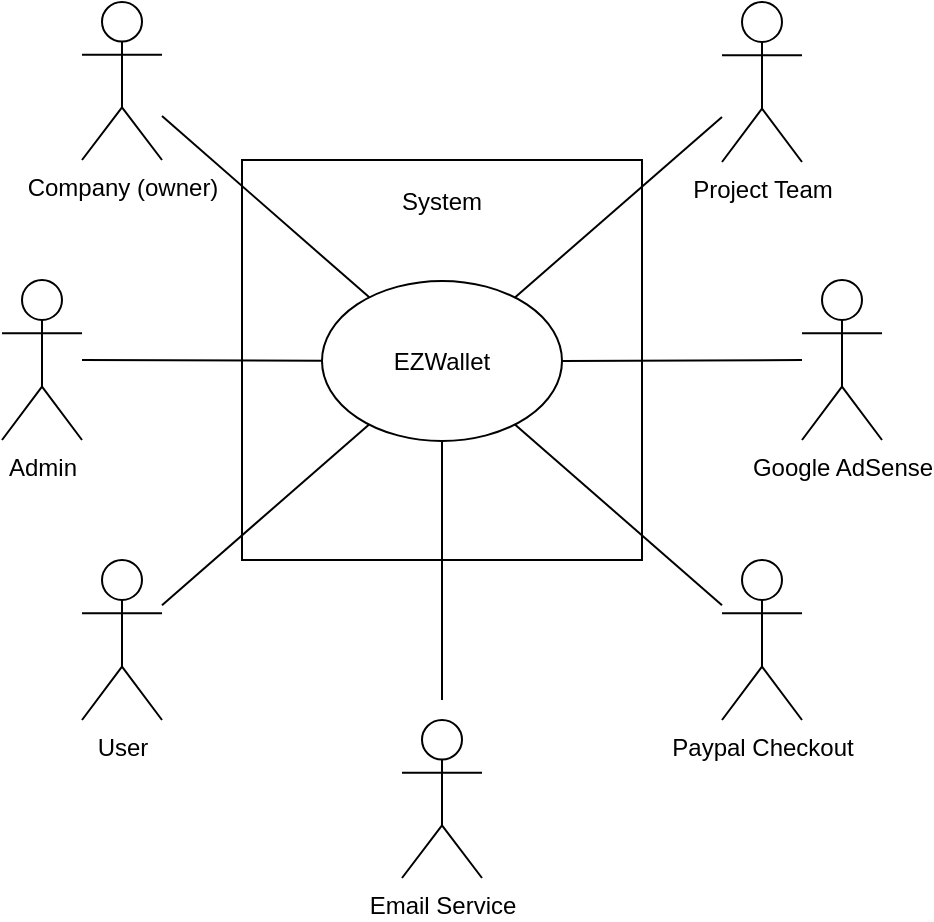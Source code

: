 <mxfile version="21.2.3" type="device">
  <diagram name="Page-1" id="JkOY-Y6atQ1Dks83tEjW">
    <mxGraphModel dx="1562" dy="846" grid="1" gridSize="10" guides="1" tooltips="1" connect="1" arrows="1" fold="1" page="1" pageScale="1" pageWidth="850" pageHeight="1100" math="0" shadow="0">
      <root>
        <mxCell id="0" />
        <mxCell id="1" parent="0" />
        <mxCell id="MQnFgObsQuoQ8b0RTGbP-24" value="" style="rounded=0;whiteSpace=wrap;html=1;" parent="1" vertex="1">
          <mxGeometry x="360" y="360" width="200" height="200" as="geometry" />
        </mxCell>
        <mxCell id="MQnFgObsQuoQ8b0RTGbP-5" value="EZWallet" style="ellipse;whiteSpace=wrap;html=1;" parent="1" vertex="1">
          <mxGeometry x="400" y="420.5" width="120" height="80" as="geometry" />
        </mxCell>
        <mxCell id="MQnFgObsQuoQ8b0RTGbP-8" value="User" style="shape=umlActor;verticalLabelPosition=bottom;verticalAlign=top;html=1;outlineConnect=0;" parent="1" vertex="1">
          <mxGeometry x="280" y="560" width="40" height="80" as="geometry" />
        </mxCell>
        <mxCell id="MQnFgObsQuoQ8b0RTGbP-13" value="Project Team" style="shape=umlActor;verticalLabelPosition=bottom;verticalAlign=top;html=1;outlineConnect=0;" parent="1" vertex="1">
          <mxGeometry x="600" y="281" width="40" height="80" as="geometry" />
        </mxCell>
        <mxCell id="MQnFgObsQuoQ8b0RTGbP-15" value="Company (owner)" style="shape=umlActor;verticalLabelPosition=bottom;verticalAlign=top;html=1;outlineConnect=0;" parent="1" vertex="1">
          <mxGeometry x="280" y="281" width="40" height="79" as="geometry" />
        </mxCell>
        <mxCell id="MQnFgObsQuoQ8b0RTGbP-25" value="System" style="text;html=1;strokeColor=none;fillColor=none;align=center;verticalAlign=middle;whiteSpace=wrap;rounded=0;" parent="1" vertex="1">
          <mxGeometry x="420" y="360" width="80" height="41" as="geometry" />
        </mxCell>
        <mxCell id="MQnFgObsQuoQ8b0RTGbP-28" value="" style="endArrow=none;html=1;rounded=0;" parent="1" source="MQnFgObsQuoQ8b0RTGbP-5" target="MQnFgObsQuoQ8b0RTGbP-8" edge="1">
          <mxGeometry width="50" height="50" relative="1" as="geometry">
            <mxPoint x="220" y="370" as="sourcePoint" />
            <mxPoint x="360" y="320" as="targetPoint" />
          </mxGeometry>
        </mxCell>
        <mxCell id="MQnFgObsQuoQ8b0RTGbP-30" value="" style="endArrow=none;html=1;rounded=0;" parent="1" source="MQnFgObsQuoQ8b0RTGbP-5" target="MQnFgObsQuoQ8b0RTGbP-15" edge="1">
          <mxGeometry width="50" height="50" relative="1" as="geometry">
            <mxPoint x="550" y="360" as="sourcePoint" />
            <mxPoint x="580" y="280" as="targetPoint" />
          </mxGeometry>
        </mxCell>
        <mxCell id="MQnFgObsQuoQ8b0RTGbP-31" value="" style="endArrow=none;html=1;rounded=0;" parent="1" source="MQnFgObsQuoQ8b0RTGbP-5" target="MQnFgObsQuoQ8b0RTGbP-13" edge="1">
          <mxGeometry width="50" height="50" relative="1" as="geometry">
            <mxPoint x="460" y="720" as="sourcePoint" />
            <mxPoint x="610" y="590" as="targetPoint" />
          </mxGeometry>
        </mxCell>
        <mxCell id="U1N73OCvA-Cd263Qk51W-1" value="Admin" style="shape=umlActor;verticalLabelPosition=bottom;verticalAlign=top;html=1;outlineConnect=0;" parent="1" vertex="1">
          <mxGeometry x="240" y="420" width="40" height="80" as="geometry" />
        </mxCell>
        <mxCell id="U1N73OCvA-Cd263Qk51W-2" value="Google AdSense" style="shape=umlActor;verticalLabelPosition=bottom;verticalAlign=top;html=1;outlineConnect=0;" parent="1" vertex="1">
          <mxGeometry x="640" y="420" width="40" height="80" as="geometry" />
        </mxCell>
        <mxCell id="U1N73OCvA-Cd263Qk51W-3" value="Paypal Checkout" style="shape=umlActor;verticalLabelPosition=bottom;verticalAlign=top;html=1;outlineConnect=0;" parent="1" vertex="1">
          <mxGeometry x="600" y="560" width="40" height="80" as="geometry" />
        </mxCell>
        <mxCell id="U1N73OCvA-Cd263Qk51W-4" value="" style="endArrow=none;html=1;rounded=0;" parent="1" source="U1N73OCvA-Cd263Qk51W-1" target="MQnFgObsQuoQ8b0RTGbP-5" edge="1">
          <mxGeometry width="50" height="50" relative="1" as="geometry">
            <mxPoint x="290" y="440" as="sourcePoint" />
            <mxPoint x="340" y="390" as="targetPoint" />
          </mxGeometry>
        </mxCell>
        <mxCell id="U1N73OCvA-Cd263Qk51W-5" value="" style="endArrow=none;html=1;rounded=0;" parent="1" source="MQnFgObsQuoQ8b0RTGbP-5" target="U1N73OCvA-Cd263Qk51W-2" edge="1">
          <mxGeometry width="50" height="50" relative="1" as="geometry">
            <mxPoint x="310" y="200" as="sourcePoint" />
            <mxPoint x="360" y="150" as="targetPoint" />
          </mxGeometry>
        </mxCell>
        <mxCell id="U1N73OCvA-Cd263Qk51W-6" value="" style="endArrow=none;html=1;rounded=0;" parent="1" source="MQnFgObsQuoQ8b0RTGbP-5" target="U1N73OCvA-Cd263Qk51W-3" edge="1">
          <mxGeometry width="50" height="50" relative="1" as="geometry">
            <mxPoint x="570" y="400" as="sourcePoint" />
            <mxPoint x="620" y="350" as="targetPoint" />
          </mxGeometry>
        </mxCell>
        <mxCell id="dk3wGQdBEvvf634NhKCE-2" value="&lt;div&gt;Email Service&lt;/div&gt;" style="shape=umlActor;verticalLabelPosition=bottom;verticalAlign=top;html=1;outlineConnect=0;labelPosition=center;align=center;flipV=0;flipH=0;" vertex="1" parent="1">
          <mxGeometry x="440" y="640" width="40" height="79" as="geometry" />
        </mxCell>
        <mxCell id="dk3wGQdBEvvf634NhKCE-3" value="" style="endArrow=none;html=1;rounded=0;" edge="1" parent="1">
          <mxGeometry width="50" height="50" relative="1" as="geometry">
            <mxPoint x="460" y="500" as="sourcePoint" />
            <mxPoint x="460" y="630" as="targetPoint" />
          </mxGeometry>
        </mxCell>
      </root>
    </mxGraphModel>
  </diagram>
</mxfile>
